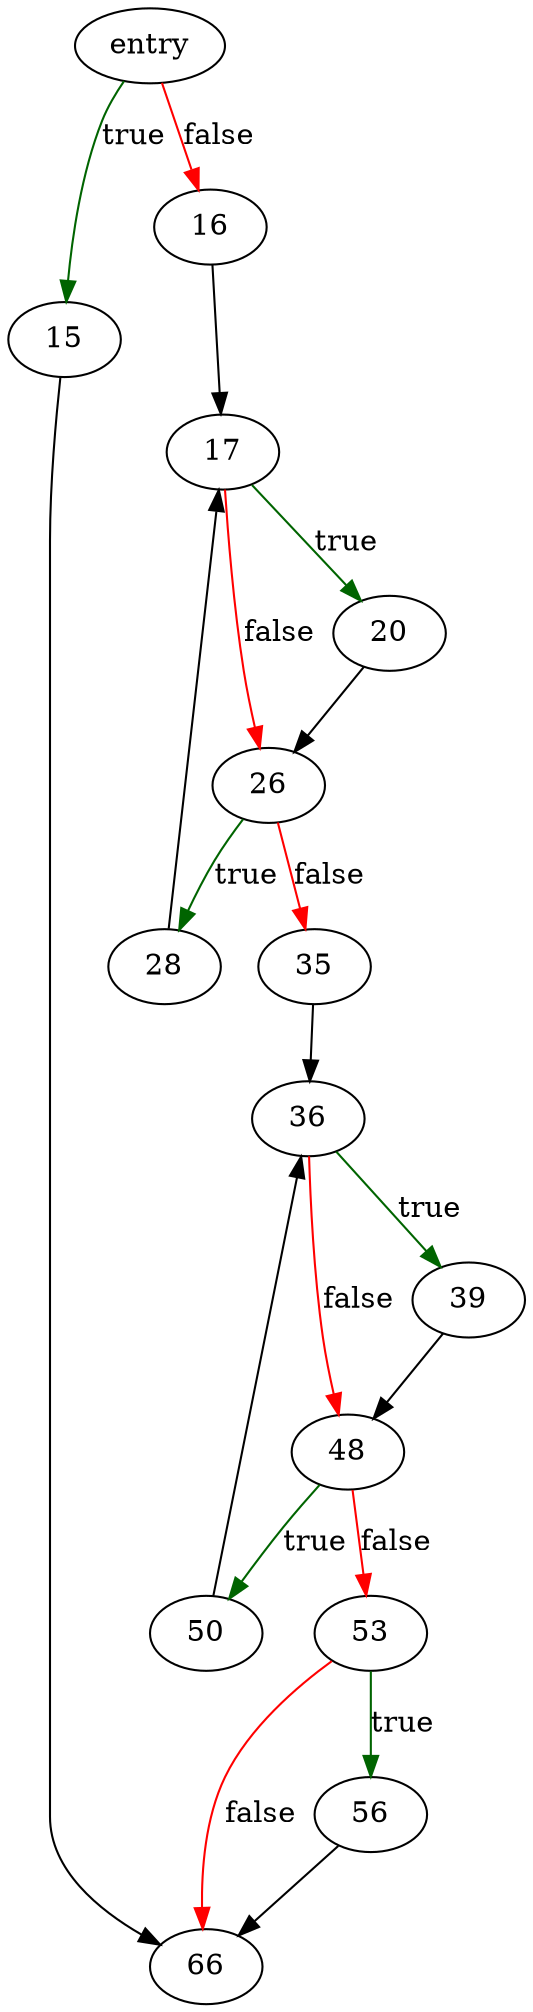 digraph "codeApplyAffinity" {
	// Node definitions.
	4 [label=entry];
	15;
	16;
	17;
	20;
	26;
	28;
	35;
	36;
	39;
	48;
	50;
	53;
	56;
	66;

	// Edge definitions.
	4 -> 15 [
		color=darkgreen
		label=true
	];
	4 -> 16 [
		color=red
		label=false
	];
	15 -> 66;
	16 -> 17;
	17 -> 20 [
		color=darkgreen
		label=true
	];
	17 -> 26 [
		color=red
		label=false
	];
	20 -> 26;
	26 -> 28 [
		color=darkgreen
		label=true
	];
	26 -> 35 [
		color=red
		label=false
	];
	28 -> 17;
	35 -> 36;
	36 -> 39 [
		color=darkgreen
		label=true
	];
	36 -> 48 [
		color=red
		label=false
	];
	39 -> 48;
	48 -> 50 [
		color=darkgreen
		label=true
	];
	48 -> 53 [
		color=red
		label=false
	];
	50 -> 36;
	53 -> 56 [
		color=darkgreen
		label=true
	];
	53 -> 66 [
		color=red
		label=false
	];
	56 -> 66;
}
